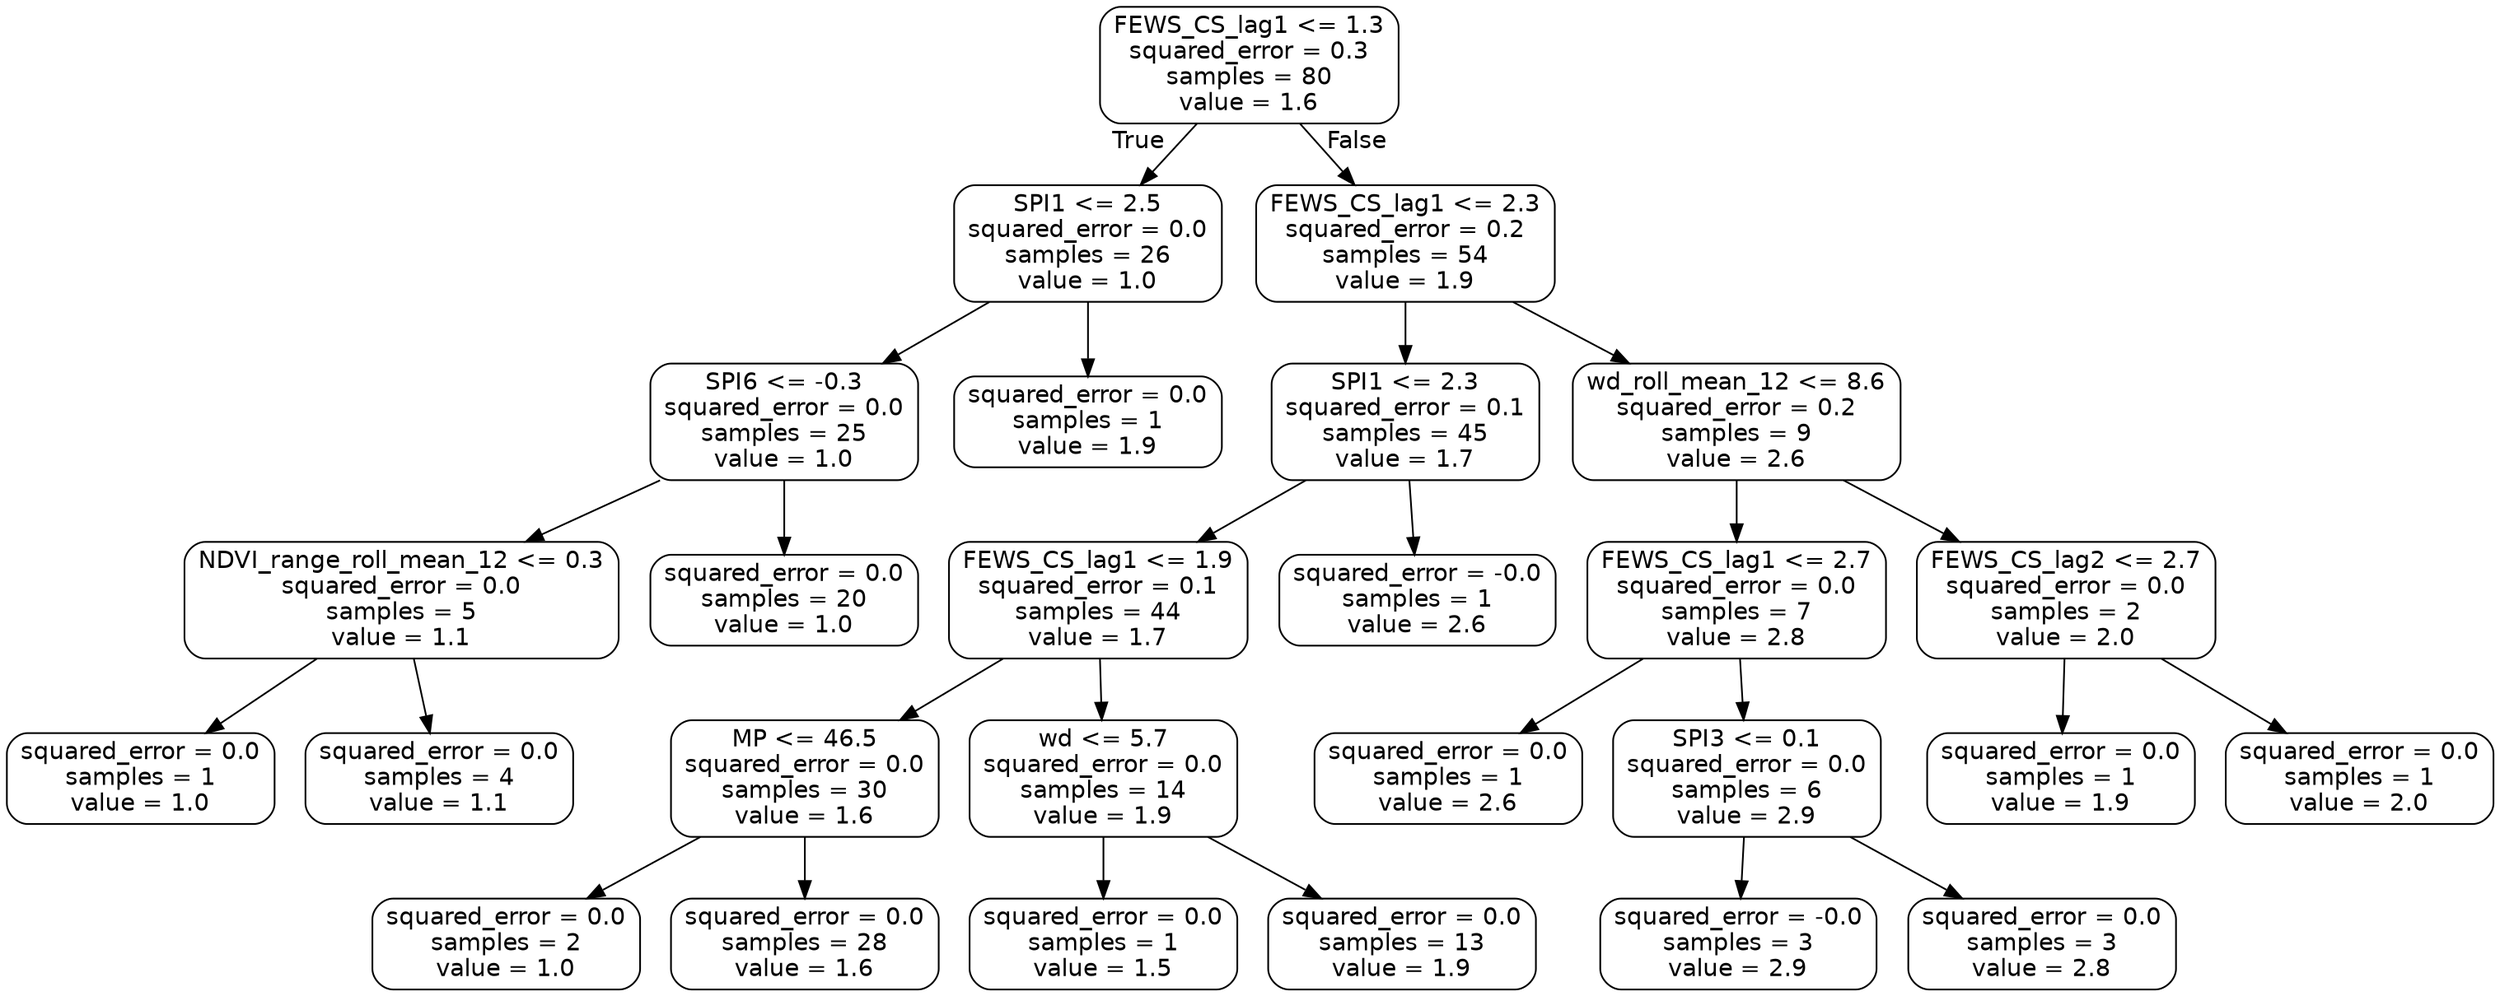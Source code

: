 digraph Tree {
node [shape=box, style="rounded", color="black", fontname="helvetica"] ;
edge [fontname="helvetica"] ;
0 [label="FEWS_CS_lag1 <= 1.3\nsquared_error = 0.3\nsamples = 80\nvalue = 1.6"] ;
1 [label="SPI1 <= 2.5\nsquared_error = 0.0\nsamples = 26\nvalue = 1.0"] ;
0 -> 1 [labeldistance=2.5, labelangle=45, headlabel="True"] ;
2 [label="SPI6 <= -0.3\nsquared_error = 0.0\nsamples = 25\nvalue = 1.0"] ;
1 -> 2 ;
3 [label="NDVI_range_roll_mean_12 <= 0.3\nsquared_error = 0.0\nsamples = 5\nvalue = 1.1"] ;
2 -> 3 ;
4 [label="squared_error = 0.0\nsamples = 1\nvalue = 1.0"] ;
3 -> 4 ;
5 [label="squared_error = 0.0\nsamples = 4\nvalue = 1.1"] ;
3 -> 5 ;
6 [label="squared_error = 0.0\nsamples = 20\nvalue = 1.0"] ;
2 -> 6 ;
7 [label="squared_error = 0.0\nsamples = 1\nvalue = 1.9"] ;
1 -> 7 ;
8 [label="FEWS_CS_lag1 <= 2.3\nsquared_error = 0.2\nsamples = 54\nvalue = 1.9"] ;
0 -> 8 [labeldistance=2.5, labelangle=-45, headlabel="False"] ;
9 [label="SPI1 <= 2.3\nsquared_error = 0.1\nsamples = 45\nvalue = 1.7"] ;
8 -> 9 ;
10 [label="FEWS_CS_lag1 <= 1.9\nsquared_error = 0.1\nsamples = 44\nvalue = 1.7"] ;
9 -> 10 ;
11 [label="MP <= 46.5\nsquared_error = 0.0\nsamples = 30\nvalue = 1.6"] ;
10 -> 11 ;
12 [label="squared_error = 0.0\nsamples = 2\nvalue = 1.0"] ;
11 -> 12 ;
13 [label="squared_error = 0.0\nsamples = 28\nvalue = 1.6"] ;
11 -> 13 ;
14 [label="wd <= 5.7\nsquared_error = 0.0\nsamples = 14\nvalue = 1.9"] ;
10 -> 14 ;
15 [label="squared_error = 0.0\nsamples = 1\nvalue = 1.5"] ;
14 -> 15 ;
16 [label="squared_error = 0.0\nsamples = 13\nvalue = 1.9"] ;
14 -> 16 ;
17 [label="squared_error = -0.0\nsamples = 1\nvalue = 2.6"] ;
9 -> 17 ;
18 [label="wd_roll_mean_12 <= 8.6\nsquared_error = 0.2\nsamples = 9\nvalue = 2.6"] ;
8 -> 18 ;
19 [label="FEWS_CS_lag1 <= 2.7\nsquared_error = 0.0\nsamples = 7\nvalue = 2.8"] ;
18 -> 19 ;
20 [label="squared_error = 0.0\nsamples = 1\nvalue = 2.6"] ;
19 -> 20 ;
21 [label="SPI3 <= 0.1\nsquared_error = 0.0\nsamples = 6\nvalue = 2.9"] ;
19 -> 21 ;
22 [label="squared_error = -0.0\nsamples = 3\nvalue = 2.9"] ;
21 -> 22 ;
23 [label="squared_error = 0.0\nsamples = 3\nvalue = 2.8"] ;
21 -> 23 ;
24 [label="FEWS_CS_lag2 <= 2.7\nsquared_error = 0.0\nsamples = 2\nvalue = 2.0"] ;
18 -> 24 ;
25 [label="squared_error = 0.0\nsamples = 1\nvalue = 1.9"] ;
24 -> 25 ;
26 [label="squared_error = 0.0\nsamples = 1\nvalue = 2.0"] ;
24 -> 26 ;
}